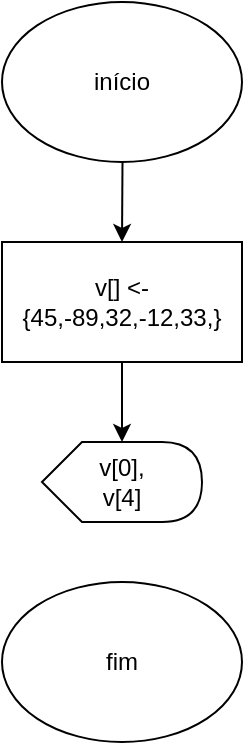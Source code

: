 <mxfile>
    <diagram id="THd2_LZYAAKrwfuNV1g_" name="Página-1">
        <mxGraphModel dx="662" dy="429" grid="1" gridSize="10" guides="1" tooltips="1" connect="1" arrows="1" fold="1" page="1" pageScale="1" pageWidth="827" pageHeight="1169" math="0" shadow="0">
            <root>
                <mxCell id="0"/>
                <mxCell id="1" parent="0"/>
                <mxCell id="4" value="" style="edgeStyle=none;html=1;" edge="1" parent="1" source="2" target="3">
                    <mxGeometry relative="1" as="geometry"/>
                </mxCell>
                <mxCell id="2" value="início" style="ellipse;whiteSpace=wrap;html=1;" vertex="1" parent="1">
                    <mxGeometry x="280" y="20" width="120" height="80" as="geometry"/>
                </mxCell>
                <mxCell id="6" value="" style="edgeStyle=none;html=1;" edge="1" parent="1" source="3" target="5">
                    <mxGeometry relative="1" as="geometry"/>
                </mxCell>
                <mxCell id="3" value="v[] &amp;lt;- {45,-89,32,-12,33,}" style="whiteSpace=wrap;html=1;" vertex="1" parent="1">
                    <mxGeometry x="280" y="140" width="120" height="60" as="geometry"/>
                </mxCell>
                <mxCell id="5" value="v[0],&lt;br&gt;v[4]" style="shape=display;whiteSpace=wrap;html=1;size=0.25;" vertex="1" parent="1">
                    <mxGeometry x="300" y="240" width="80" height="40" as="geometry"/>
                </mxCell>
                <mxCell id="7" value="fim" style="ellipse;whiteSpace=wrap;html=1;" vertex="1" parent="1">
                    <mxGeometry x="280" y="310" width="120" height="80" as="geometry"/>
                </mxCell>
            </root>
        </mxGraphModel>
    </diagram>
</mxfile>